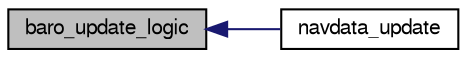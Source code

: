 digraph "baro_update_logic"
{
  edge [fontname="FreeSans",fontsize="10",labelfontname="FreeSans",labelfontsize="10"];
  node [fontname="FreeSans",fontsize="10",shape=record];
  rankdir="LR";
  Node1 [label="baro_update_logic",height=0.2,width=0.4,color="black", fillcolor="grey75", style="filled", fontcolor="black"];
  Node1 -> Node2 [dir="back",color="midnightblue",fontsize="10",style="solid",fontname="FreeSans"];
  Node2 [label="navdata_update",height=0.2,width=0.4,color="black", fillcolor="white", style="filled",URL="$navdata_8h.html#aded131295af4c39b10199bae2e560438",tooltip="Update the navdata (event loop) "];
}
